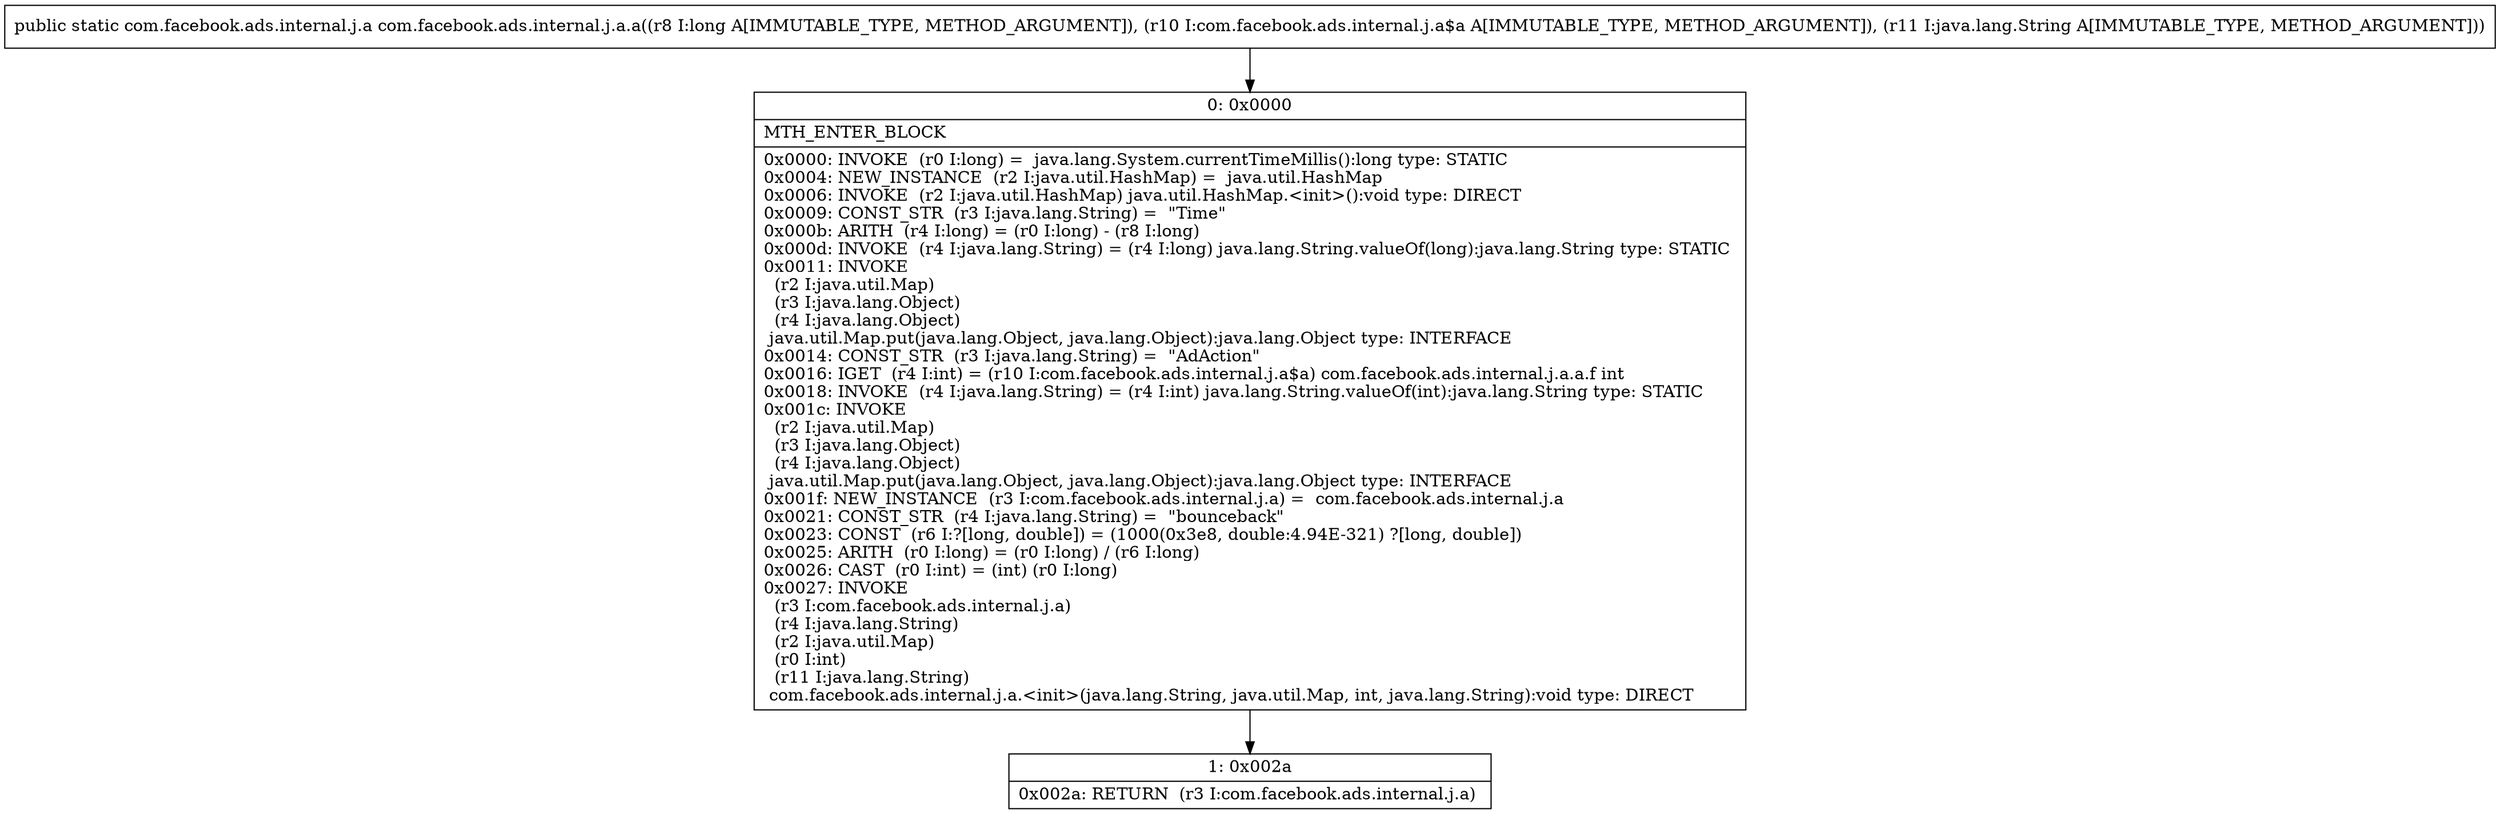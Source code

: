 digraph "CFG forcom.facebook.ads.internal.j.a.a(JLcom\/facebook\/ads\/internal\/j\/a$a;Ljava\/lang\/String;)Lcom\/facebook\/ads\/internal\/j\/a;" {
Node_0 [shape=record,label="{0\:\ 0x0000|MTH_ENTER_BLOCK\l|0x0000: INVOKE  (r0 I:long) =  java.lang.System.currentTimeMillis():long type: STATIC \l0x0004: NEW_INSTANCE  (r2 I:java.util.HashMap) =  java.util.HashMap \l0x0006: INVOKE  (r2 I:java.util.HashMap) java.util.HashMap.\<init\>():void type: DIRECT \l0x0009: CONST_STR  (r3 I:java.lang.String) =  \"Time\" \l0x000b: ARITH  (r4 I:long) = (r0 I:long) \- (r8 I:long) \l0x000d: INVOKE  (r4 I:java.lang.String) = (r4 I:long) java.lang.String.valueOf(long):java.lang.String type: STATIC \l0x0011: INVOKE  \l  (r2 I:java.util.Map)\l  (r3 I:java.lang.Object)\l  (r4 I:java.lang.Object)\l java.util.Map.put(java.lang.Object, java.lang.Object):java.lang.Object type: INTERFACE \l0x0014: CONST_STR  (r3 I:java.lang.String) =  \"AdAction\" \l0x0016: IGET  (r4 I:int) = (r10 I:com.facebook.ads.internal.j.a$a) com.facebook.ads.internal.j.a.a.f int \l0x0018: INVOKE  (r4 I:java.lang.String) = (r4 I:int) java.lang.String.valueOf(int):java.lang.String type: STATIC \l0x001c: INVOKE  \l  (r2 I:java.util.Map)\l  (r3 I:java.lang.Object)\l  (r4 I:java.lang.Object)\l java.util.Map.put(java.lang.Object, java.lang.Object):java.lang.Object type: INTERFACE \l0x001f: NEW_INSTANCE  (r3 I:com.facebook.ads.internal.j.a) =  com.facebook.ads.internal.j.a \l0x0021: CONST_STR  (r4 I:java.lang.String) =  \"bounceback\" \l0x0023: CONST  (r6 I:?[long, double]) = (1000(0x3e8, double:4.94E\-321) ?[long, double]) \l0x0025: ARITH  (r0 I:long) = (r0 I:long) \/ (r6 I:long) \l0x0026: CAST  (r0 I:int) = (int) (r0 I:long) \l0x0027: INVOKE  \l  (r3 I:com.facebook.ads.internal.j.a)\l  (r4 I:java.lang.String)\l  (r2 I:java.util.Map)\l  (r0 I:int)\l  (r11 I:java.lang.String)\l com.facebook.ads.internal.j.a.\<init\>(java.lang.String, java.util.Map, int, java.lang.String):void type: DIRECT \l}"];
Node_1 [shape=record,label="{1\:\ 0x002a|0x002a: RETURN  (r3 I:com.facebook.ads.internal.j.a) \l}"];
MethodNode[shape=record,label="{public static com.facebook.ads.internal.j.a com.facebook.ads.internal.j.a.a((r8 I:long A[IMMUTABLE_TYPE, METHOD_ARGUMENT]), (r10 I:com.facebook.ads.internal.j.a$a A[IMMUTABLE_TYPE, METHOD_ARGUMENT]), (r11 I:java.lang.String A[IMMUTABLE_TYPE, METHOD_ARGUMENT])) }"];
MethodNode -> Node_0;
Node_0 -> Node_1;
}

